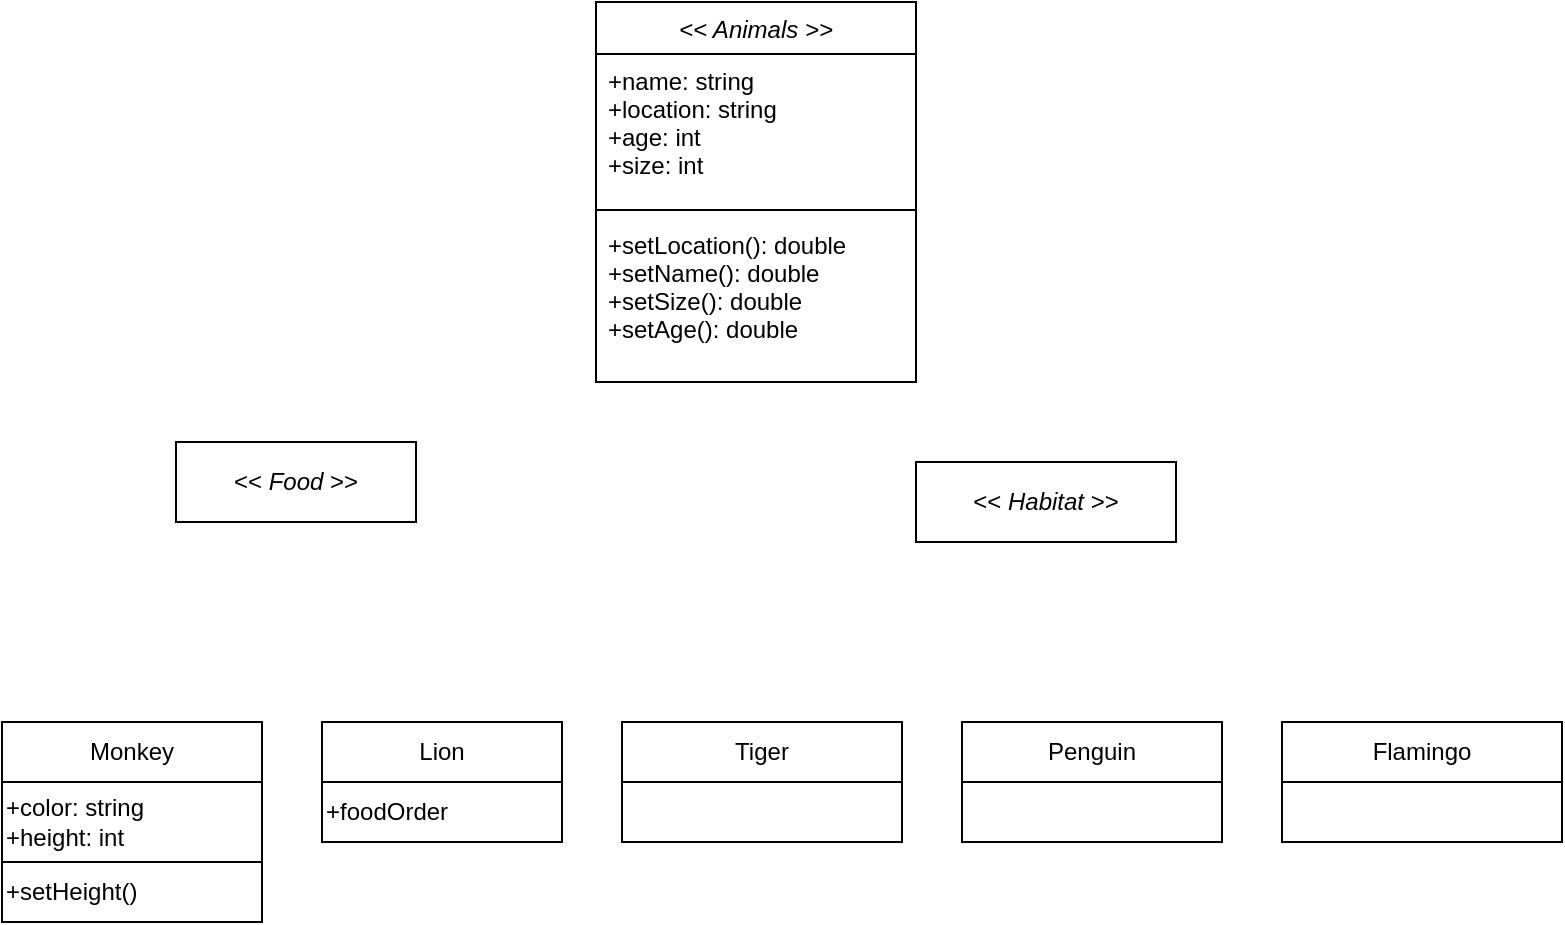 <mxfile version="15.5.0" type="github">
  <diagram id="C5RBs43oDa-KdzZeNtuy" name="Page-1">
    <mxGraphModel dx="1113" dy="722" grid="1" gridSize="10" guides="1" tooltips="1" connect="1" arrows="1" fold="1" page="1" pageScale="1" pageWidth="827" pageHeight="1169" math="0" shadow="0">
      <root>
        <mxCell id="WIyWlLk6GJQsqaUBKTNV-0" />
        <mxCell id="WIyWlLk6GJQsqaUBKTNV-1" parent="WIyWlLk6GJQsqaUBKTNV-0" />
        <mxCell id="zkfFHV4jXpPFQw0GAbJ--0" value="&lt;&lt; Animals &gt;&gt;" style="swimlane;fontStyle=2;align=center;verticalAlign=top;childLayout=stackLayout;horizontal=1;startSize=26;horizontalStack=0;resizeParent=1;resizeLast=0;collapsible=1;marginBottom=0;rounded=0;shadow=0;strokeWidth=1;" parent="WIyWlLk6GJQsqaUBKTNV-1" vertex="1">
          <mxGeometry x="320" y="40" width="160" height="190" as="geometry">
            <mxRectangle x="230" y="140" width="160" height="26" as="alternateBounds" />
          </mxGeometry>
        </mxCell>
        <mxCell id="zkfFHV4jXpPFQw0GAbJ--1" value="+name: string&#xa;+location: string&#xa;+age: int&#xa;+size: int&#xa;&#xa;" style="text;align=left;verticalAlign=top;spacingLeft=4;spacingRight=4;overflow=hidden;rotatable=0;points=[[0,0.5],[1,0.5]];portConstraint=eastwest;" parent="zkfFHV4jXpPFQw0GAbJ--0" vertex="1">
          <mxGeometry y="26" width="160" height="74" as="geometry" />
        </mxCell>
        <mxCell id="zkfFHV4jXpPFQw0GAbJ--4" value="" style="line;html=1;strokeWidth=1;align=left;verticalAlign=middle;spacingTop=-1;spacingLeft=3;spacingRight=3;rotatable=0;labelPosition=right;points=[];portConstraint=eastwest;" parent="zkfFHV4jXpPFQw0GAbJ--0" vertex="1">
          <mxGeometry y="100" width="160" height="8" as="geometry" />
        </mxCell>
        <mxCell id="zkfFHV4jXpPFQw0GAbJ--5" value="+setLocation(): double&#xa;+setName(): double&#xa;+setSize(): double&#xa;+setAge(): double &#xa;" style="text;align=left;verticalAlign=top;spacingLeft=4;spacingRight=4;overflow=hidden;rotatable=0;points=[[0,0.5],[1,0.5]];portConstraint=eastwest;" parent="zkfFHV4jXpPFQw0GAbJ--0" vertex="1">
          <mxGeometry y="108" width="160" height="82" as="geometry" />
        </mxCell>
        <mxCell id="jzDyaQQ5bKFg805i4b5c-0" value="Monkey" style="rounded=0;whiteSpace=wrap;html=1;" vertex="1" parent="WIyWlLk6GJQsqaUBKTNV-1">
          <mxGeometry x="23" y="400" width="130" height="30" as="geometry" />
        </mxCell>
        <mxCell id="jzDyaQQ5bKFg805i4b5c-1" value="+color: string&lt;br&gt;+height: int" style="rounded=0;whiteSpace=wrap;html=1;align=left;" vertex="1" parent="WIyWlLk6GJQsqaUBKTNV-1">
          <mxGeometry x="23" y="430" width="130" height="40" as="geometry" />
        </mxCell>
        <mxCell id="jzDyaQQ5bKFg805i4b5c-5" value="+setHeight()" style="rounded=0;whiteSpace=wrap;html=1;align=left;" vertex="1" parent="WIyWlLk6GJQsqaUBKTNV-1">
          <mxGeometry x="23" y="470" width="130" height="30" as="geometry" />
        </mxCell>
        <mxCell id="jzDyaQQ5bKFg805i4b5c-6" value="Lion" style="rounded=0;whiteSpace=wrap;html=1;align=center;" vertex="1" parent="WIyWlLk6GJQsqaUBKTNV-1">
          <mxGeometry x="183" y="400" width="120" height="30" as="geometry" />
        </mxCell>
        <mxCell id="jzDyaQQ5bKFg805i4b5c-7" value="Tiger" style="rounded=0;whiteSpace=wrap;html=1;align=center;" vertex="1" parent="WIyWlLk6GJQsqaUBKTNV-1">
          <mxGeometry x="333" y="400" width="140" height="30" as="geometry" />
        </mxCell>
        <mxCell id="jzDyaQQ5bKFg805i4b5c-8" value="Penguin" style="rounded=0;whiteSpace=wrap;html=1;align=center;" vertex="1" parent="WIyWlLk6GJQsqaUBKTNV-1">
          <mxGeometry x="503" y="400" width="130" height="30" as="geometry" />
        </mxCell>
        <mxCell id="jzDyaQQ5bKFg805i4b5c-9" value="Flamingo" style="rounded=0;whiteSpace=wrap;html=1;align=center;" vertex="1" parent="WIyWlLk6GJQsqaUBKTNV-1">
          <mxGeometry x="663" y="400" width="140" height="30" as="geometry" />
        </mxCell>
        <mxCell id="jzDyaQQ5bKFg805i4b5c-10" value="+foodOrder" style="rounded=0;whiteSpace=wrap;html=1;align=left;" vertex="1" parent="WIyWlLk6GJQsqaUBKTNV-1">
          <mxGeometry x="183" y="430" width="120" height="30" as="geometry" />
        </mxCell>
        <mxCell id="jzDyaQQ5bKFg805i4b5c-11" value="" style="rounded=0;whiteSpace=wrap;html=1;align=center;" vertex="1" parent="WIyWlLk6GJQsqaUBKTNV-1">
          <mxGeometry x="333" y="430" width="140" height="30" as="geometry" />
        </mxCell>
        <mxCell id="jzDyaQQ5bKFg805i4b5c-12" value="" style="rounded=0;whiteSpace=wrap;html=1;align=center;" vertex="1" parent="WIyWlLk6GJQsqaUBKTNV-1">
          <mxGeometry x="503" y="430" width="130" height="30" as="geometry" />
        </mxCell>
        <mxCell id="jzDyaQQ5bKFg805i4b5c-13" value="" style="rounded=0;whiteSpace=wrap;html=1;align=center;" vertex="1" parent="WIyWlLk6GJQsqaUBKTNV-1">
          <mxGeometry x="663" y="430" width="140" height="30" as="geometry" />
        </mxCell>
        <mxCell id="jzDyaQQ5bKFg805i4b5c-14" value="&amp;lt;&amp;lt; &lt;i&gt;Food&lt;/i&gt; &amp;gt;&amp;gt;" style="rounded=0;whiteSpace=wrap;html=1;align=center;" vertex="1" parent="WIyWlLk6GJQsqaUBKTNV-1">
          <mxGeometry x="110" y="260" width="120" height="40" as="geometry" />
        </mxCell>
        <mxCell id="jzDyaQQ5bKFg805i4b5c-15" value="&amp;lt;&amp;lt; &lt;i&gt;Habitat&lt;/i&gt; &amp;gt;&amp;gt;" style="rounded=0;whiteSpace=wrap;html=1;align=center;" vertex="1" parent="WIyWlLk6GJQsqaUBKTNV-1">
          <mxGeometry x="480" y="270" width="130" height="40" as="geometry" />
        </mxCell>
      </root>
    </mxGraphModel>
  </diagram>
</mxfile>
